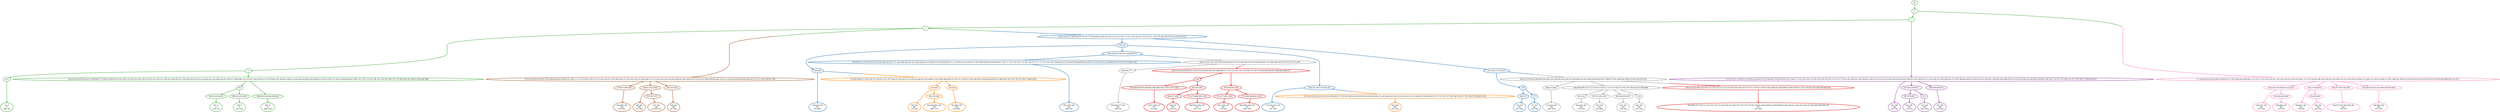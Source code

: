 digraph T {
	{
		rank=same
		94 [penwidth=3,colorscheme=set19,color=3,label="10_P\nP\n38% 0%"]
		90 [penwidth=3,colorscheme=set19,color=3,label="931_P\nP\n14% 0%"]
		88 [penwidth=3,colorscheme=set19,color=3,label="936_P\nP\n0% 57%"]
		86 [penwidth=3,colorscheme=set19,color=3,label="944_P\nP\n48% 43%"]
		83 [penwidth=3,colorscheme=set19,color=2,label="240;248_M1\nM1\n0% 69%"]
		80 [penwidth=3,colorscheme=set19,color=2,label="992;1003_M1\nM1\n84% 0%"]
		78 [penwidth=3,colorscheme=set19,color=2,label="278;284;291_M1\nM1\n0% 16%"]
		74 [penwidth=3,colorscheme=set19,color=2,label="274_M1\nM1\n0% 14%"]
		72 [penwidth=3,colorscheme=set19,color=2,label="277_M1\nM1\n16% 0%"]
		70 [penwidth=3,colorscheme=set19,color=8,label="622;633_M2\nM2\n0% 12%"]
		68 [penwidth=3,colorscheme=set19,color=8,label="680;688_M2\nM2\n12% 0%"]
		66 [penwidth=3,colorscheme=set19,color=8,label="608;621_M2\nM2\n13% 0%"]
		64 [penwidth=3,colorscheme=set19,color=8,label="661_M2\nM2\n0% 65%"]
		62 [penwidth=3,colorscheme=set19,color=8,label="548;557;567;582;590_M2\nM2\n75% 0%"]
		60 [penwidth=3,colorscheme=set19,color=8,label="687;693_M2\nM2\n0% 23%"]
		58 [penwidth=3,colorscheme=set19,color=9,label="550;560;577_M3\nM3\n30% 0%"]
		56 [penwidth=3,colorscheme=set19,color=9,label="613;626_M3\nM3\n42% 38%"]
		53 [penwidth=3,colorscheme=set19,color=9,label="901;916_M3\nM3\n13% 0%"]
		51 [penwidth=3,colorscheme=set19,color=9,label="927_M3\nM3\n0% 49%"]
		49 [penwidth=3,colorscheme=set19,color=9,label="937_M3\nM3\n15% 0%"]
		47 [penwidth=3,colorscheme=set19,color=9,label="933_M3\nM3\n0% 13%"]
		45 [penwidth=3,colorscheme=set19,color=7,label="683;690_M4\nM4\n0% 49%"]
		43 [penwidth=3,colorscheme=set19,color=7,label="646_M4\nM4\n0% 19%"]
		41 [penwidth=3,colorscheme=set19,color=7,label="675_M4\nM4\n1e+02% 0%"]
		39 [penwidth=3,colorscheme=set19,color=7,label="656_M4\nM4\n0% 32%"]
		37 [penwidth=3,colorscheme=set19,color=5,label="830_M5\nM5\n72% 0%"]
		35 [penwidth=3,colorscheme=set19,color=5,label="841;853;862_M5\nM5\n28% 17%"]
		33 [penwidth=3,colorscheme=set19,color=5,label="822;829_M5\nM5\n0% 68%"]
		32 [penwidth=3,colorscheme=set19,color=5,label="833_M5\nM5\n0% 15%"]
		31 [penwidth=3,colorscheme=set19,color=4,label="831_M6\nM6\n0% 15%"]
		28 [penwidth=3,colorscheme=set19,color=4,label="891_M6\nM6\n15% 0%"]
		26 [penwidth=3,colorscheme=set19,color=4,label="873_M6\nM6\n85% 65%"]
		24 [penwidth=3,colorscheme=set19,color=4,label="872_M6\nM6\n0% 20%"]
		21 [penwidth=3,colorscheme=set19,color=1,label="1007;1009_M7\nM7\n0% 24%"]
		18 [penwidth=3,colorscheme=set19,color=1,label="986_M7\nM7\n55% 0%"]
		16 [penwidth=3,colorscheme=set19,color=1,label="988;995;1000_M7\nM7\n0% 11%"]
		13 [penwidth=3,colorscheme=set19,color=1,label="981;1004_M7\nM7\n17% 0%"]
		11 [penwidth=3,colorscheme=set19,color=1,label="994;999;1006_M7\nM7\n28% 34%"]
		10 [penwidth=3,colorscheme=set19,color=1,label="645;696;703;709;713;720;725;732;734;739;746;754;760;764;770;775;779;791;796;813;825;846;851;859;869;875;897;900;911;941;947;952;955;960;965;980;993_M7\nM7\n0% 30%"]
	}
	100 [penwidth=3,colorscheme=set19,color=3,label="GL"]
	99 [penwidth=3,colorscheme=set19,color=3,label="0"]
	98 [penwidth=3,colorscheme=set19,color=3,label="1"]
	97 [penwidth=3,colorscheme=set19,color=3,label="2"]
	96 [penwidth=3,colorscheme=set19,color=3,label="4"]
	95 [penwidth=3,colorscheme=set19,color=3,label="6;10"]
	93 [penwidth=3,colorscheme=set19,color=3,label="9;22;25;28;35;39;42;44;51;59;65;69;71;75;85;87;89;95;103;105;109;112;120;123;128;130;134;142;143;146;151;158;161;166;180;187;195;198;203;205;212;219;228;241;243;249;254;257;263;272;280;298;312;318;327;334;358;361;374;378;382;387;395;401;408;413;420;426;442;464;476;489;497;518;525;545;572;587;619;638;648;671;691;701;705;714;722;736;741;756;761;766;772;776;780;784;793;799;811;850;887;888"]
	92 [penwidth=3,colorscheme=set19,color=3,label="892"]
	91 [penwidth=3,colorscheme=set19,color=3,label="904;914;924;931"]
	89 [penwidth=3,colorscheme=set19,color=3,label="909;923;930;936"]
	87 [penwidth=3,colorscheme=set19,color=3,label="899;908;918;929;939;944"]
	85 [penwidth=3,colorscheme=set19,color=2,label="226;232"]
	84 [penwidth=3,colorscheme=set19,color=2,label="240;248"]
	82 [penwidth=3,colorscheme=set19,color=2,label="242;247;252;256;261;266;269;275"]
	81 [penwidth=3,colorscheme=set19,color=2,label="279;295;311;316;322;325;332;342;346;363;367;371;380;384;394;407;417;429;436;441;459;468;474;478;494;506;511;519;529;536;554;564;573;580;589;598;620;630;640;697;708;717;723;726;730;733;742;748;751;757;777;781;785;789;794;805;812;832;844;858;868;880;893;905;915;919;932;951;959;964;970;974;975;979;992;1003"]
	79 [penwidth=3,colorscheme=set19,color=2,label="246;251;260;278;284;291"]
	77 [penwidth=3,colorscheme=set19,color=2,label="231;235;237;239;255"]
	76 [penwidth=3,colorscheme=set19,color=2,label="259"]
	75 [penwidth=3,colorscheme=set19,color=2,label="268;274"]
	73 [penwidth=3,colorscheme=set19,color=2,label="277"]
	71 [penwidth=3,colorscheme=set19,color=8,label="526;530;543;568;591;622;633"]
	69 [penwidth=3,colorscheme=set19,color=8,label="651;662;680;688"]
	67 [penwidth=3,colorscheme=set19,color=8,label="542;575;608;621"]
	65 [penwidth=3,colorscheme=set19,color=8,label="632;650;661"]
	63 [penwidth=3,colorscheme=set19,color=8,label="548;557;567;582;590"]
	61 [penwidth=3,colorscheme=set19,color=8,label="556;566;581;631;641;660;679;687;693"]
	59 [penwidth=3,colorscheme=set19,color=9,label="550;560;577"]
	57 [penwidth=3,colorscheme=set19,color=9,label="584;613;626"]
	55 [penwidth=3,colorscheme=set19,color=9,label="666;695;699;702;712;719;724;728;731;753;763;769;774;783;787;790;801;807;895;896"]
	54 [penwidth=3,colorscheme=set19,color=9,label="901;916"]
	52 [penwidth=3,colorscheme=set19,color=9,label="907;913;922;927"]
	50 [penwidth=3,colorscheme=set19,color=9,label="920;926;934;937"]
	48 [penwidth=3,colorscheme=set19,color=9,label="933"]
	46 [penwidth=3,colorscheme=set19,color=7,label="578;617;683;690"]
	44 [penwidth=3,colorscheme=set19,color=7,label="596;615;627;646"]
	42 [penwidth=3,colorscheme=set19,color=7,label="657;667;675"]
	40 [penwidth=3,colorscheme=set19,color=7,label="602;614;656"]
	38 [penwidth=3,colorscheme=set19,color=5,label="818;830"]
	36 [penwidth=3,colorscheme=set19,color=5,label="841;853;862"]
	34 [penwidth=3,colorscheme=set19,color=5,label="822;829"]
	30 [penwidth=3,colorscheme=set19,color=4,label="837;843;849;857"]
	29 [penwidth=3,colorscheme=set19,color=4,label="867;879;891"]
	27 [penwidth=3,colorscheme=set19,color=4,label="873"]
	25 [penwidth=3,colorscheme=set19,color=4,label="848;856;866;872"]
	23 [penwidth=3,colorscheme=set19,color=1,label="928"]
	22 [penwidth=3,colorscheme=set19,color=1,label="938;948;950;954;969;983;990;998;1002;1005;1007;1009"]
	20 [penwidth=3,colorscheme=set19,color=1,label="943;953;957"]
	19 [penwidth=3,colorscheme=set19,color=1,label="962;973;986"]
	17 [penwidth=3,colorscheme=set19,color=1,label="972;978;988;995;1000"]
	15 [penwidth=3,colorscheme=set19,color=1,label="942;956;961;966"]
	14 [penwidth=3,colorscheme=set19,color=1,label="971;977;981;1004"]
	12 [penwidth=3,colorscheme=set19,color=1,label="976;984;994;999;1006"]
	9 [penwidth=3,colorscheme=set19,color=1,label="594;612;645;696;703;709;713;720;725;732;734;739;746;754;760;764;770;775;779;791;796;813;825;846;851;859;869;875;897;900;911;941;947;952;955;960;965;980;993"]
	8 [penwidth=3,colorscheme=set19,color=1,label="559;576;583;593;600;611;625;635;644;654;665;681;694;698;711;718;727;745;750;759;768;773;786;795;800;806;845;874;889;894;906;917"]
	7 [penwidth=3,colorscheme=set19,color=5,label="270;293;296;317;326;330;337;343;347;351;357;368;372;385;391;411;418;430;446;451;455;469;473;475;482;486;495;501;507;517;520;537;540;546;565;574;606;639;658;672;686;692;706;716;738;752;762;778;803;810"]
	6 [penwidth=3,colorscheme=set19,color=5,label="315;320;324;329;331;340;355;366;369;377;397;403;406;416;428;440;445;449;454;461;471;481;492;505;509;516;534;541;547;555;588;607;649;659;678;707;715;729;737;744;749;758;767;782;788;797;808;815;833"]
	5 [penwidth=3,colorscheme=set19,color=9,label="265;273;276;283;289;300;304;308;319;336;344;354;359;376;393;396;415;427;434;439;448;453;457;460;477;491;499;504;508;515;522;533;535;553"]
	4 [penwidth=3,colorscheme=set19,color=9,label="292;310;321;341;345;350;356;360;362;370;379;390;400;435;450;458;462;467;472;485;488;493;500;510;527;531;538"]
	3 [penwidth=3,colorscheme=set19,color=4,label="3;5;7;12;15;17;20;23;27;32;36;41;43;49;53;55;57;64;66;73;81;83;93;97;101;106;117;122;124;126;135;140;152;156;162;167;170;173;177;181;184;188;191;196;199;202;206;210;213;215;216;220;229;236;244;250;258;281;287;299;307;313;323;328;335;339;348;365;375;383;388;404;409;414;423;432;437;443;447;456;465;484;498;503;514;524;532;544;552;563;605;629;685;700;704;710;721;735;740;743;747;755;765;771;804;824;831"]
	2 [penwidth=3,colorscheme=set19,color=7,label="8;13;16;19;24;34;38;47;50;54;58;68;80;91;94;98;102;108;111;115;119;125;129;132;137;149;154;157;159;164;168;175;182;185;193;197;200;208;211;217;221;223;230;234;245;264;267;282;294;303;314;349;353;389;399;402;405;410;421;424;433;438;444;466;480;483;513;521;528;539;551;562"]
	1 [penwidth=3,colorscheme=set19,color=8,label="11;14;26;29;31;40;45;48;52;56;61;63;72;76;78;86;88;92;96;99;113;116;121;133;138;139;141;145;148;150;155;160;165;169;172;176;179;183;186;190;194;201;204;209;225;227;233;238;253;262;271;286;333;338;352;364;373;381;386;392;398;412;419;422;425;431;452;463;470;479;487;490;496;502;512;523"]
	0 [penwidth=3,colorscheme=set19,color=2,label="18;21;30;33;37;46;60;62;67;70;74;77;79;82;84;90;100;104;107;110;114;118;127;131;136;144;147;153;163;171;174;178;189;192;207;214;218;222;224"]
	100 -> 99 [penwidth=3,colorscheme=set19,color=3]
	99 -> 98 [penwidth=3,colorscheme=set19,color=3]
	99 -> 1 [penwidth=3,colorscheme=set19,color="3;0.5:8"]
	98 -> 97 [penwidth=3,colorscheme=set19,color=3]
	98 -> 3 [penwidth=3,colorscheme=set19,color="3;0.5:4"]
	97 -> 96 [penwidth=3,colorscheme=set19,color=3]
	97 -> 2 [penwidth=3,colorscheme=set19,color="3;0.5:7"]
	97 -> 0 [penwidth=3,colorscheme=set19,color="3;0.5:2"]
	96 -> 93 [penwidth=3,colorscheme=set19,color=3]
	96 -> 95 [penwidth=3,colorscheme=set19,color=3]
	95 -> 94 [penwidth=3,colorscheme=set19,color=3]
	93 -> 92 [penwidth=3,colorscheme=set19,color=3]
	93 -> 87 [penwidth=3,colorscheme=set19,color=3]
	92 -> 89 [penwidth=3,colorscheme=set19,color=3]
	92 -> 91 [penwidth=3,colorscheme=set19,color=3]
	91 -> 90 [penwidth=3,colorscheme=set19,color=3]
	89 -> 88 [penwidth=3,colorscheme=set19,color=3]
	87 -> 86 [penwidth=3,colorscheme=set19,color=3]
	85 -> 84 [penwidth=3,colorscheme=set19,color=2]
	85 -> 79 [penwidth=3,colorscheme=set19,color=2]
	85 -> 82 [penwidth=3,colorscheme=set19,color=2]
	84 -> 83 [penwidth=3,colorscheme=set19,color=2]
	84 -> 7 [penwidth=3,colorscheme=set19,color="2;0.5:5"]
	82 -> 81 [penwidth=3,colorscheme=set19,color=2]
	82 -> 4 [penwidth=3,colorscheme=set19,color="2;0.5:9"]
	81 -> 80 [penwidth=3,colorscheme=set19,color=2]
	79 -> 78 [penwidth=3,colorscheme=set19,color=2]
	79 -> 6 [penwidth=3,colorscheme=set19,color="2;0.5:5"]
	77 -> 76 [penwidth=3,colorscheme=set19,color=2]
	77 -> 5 [penwidth=3,colorscheme=set19,color="2;0.5:9"]
	76 -> 73 [penwidth=3,colorscheme=set19,color=2]
	76 -> 75 [penwidth=3,colorscheme=set19,color=2]
	75 -> 74 [penwidth=3,colorscheme=set19,color=2]
	73 -> 72 [penwidth=3,colorscheme=set19,color=2]
	71 -> 70 [penwidth=3,colorscheme=set19,color=8]
	71 -> 69 [penwidth=3,colorscheme=set19,color=8]
	69 -> 68 [penwidth=3,colorscheme=set19,color=8]
	67 -> 66 [penwidth=3,colorscheme=set19,color=8]
	67 -> 65 [penwidth=3,colorscheme=set19,color=8]
	65 -> 64 [penwidth=3,colorscheme=set19,color=8]
	63 -> 62 [penwidth=3,colorscheme=set19,color=8]
	61 -> 60 [penwidth=3,colorscheme=set19,color=8]
	59 -> 58 [penwidth=3,colorscheme=set19,color=9]
	57 -> 56 [penwidth=3,colorscheme=set19,color=9]
	55 -> 54 [penwidth=3,colorscheme=set19,color=9]
	55 -> 48 [penwidth=3,colorscheme=set19,color=9]
	55 -> 50 [penwidth=3,colorscheme=set19,color=9]
	55 -> 52 [penwidth=3,colorscheme=set19,color=9]
	54 -> 53 [penwidth=3,colorscheme=set19,color=9]
	52 -> 51 [penwidth=3,colorscheme=set19,color=9]
	50 -> 49 [penwidth=3,colorscheme=set19,color=9]
	48 -> 47 [penwidth=3,colorscheme=set19,color=9]
	46 -> 45 [penwidth=3,colorscheme=set19,color=7]
	44 -> 43 [penwidth=3,colorscheme=set19,color=7]
	44 -> 42 [penwidth=3,colorscheme=set19,color=7]
	42 -> 41 [penwidth=3,colorscheme=set19,color=7]
	40 -> 39 [penwidth=3,colorscheme=set19,color=7]
	38 -> 37 [penwidth=3,colorscheme=set19,color=5]
	38 -> 36 [penwidth=3,colorscheme=set19,color=5]
	36 -> 35 [penwidth=3,colorscheme=set19,color=5]
	34 -> 33 [penwidth=3,colorscheme=set19,color=5]
	30 -> 27 [penwidth=3,colorscheme=set19,color=4]
	30 -> 29 [penwidth=3,colorscheme=set19,color=4]
	29 -> 28 [penwidth=3,colorscheme=set19,color=4]
	27 -> 26 [penwidth=3,colorscheme=set19,color=4]
	25 -> 24 [penwidth=3,colorscheme=set19,color=4]
	23 -> 20 [penwidth=3,colorscheme=set19,color=1]
	23 -> 22 [penwidth=3,colorscheme=set19,color=1]
	22 -> 21 [penwidth=3,colorscheme=set19,color=1]
	20 -> 17 [penwidth=3,colorscheme=set19,color=1]
	20 -> 19 [penwidth=3,colorscheme=set19,color=1]
	19 -> 18 [penwidth=3,colorscheme=set19,color=1]
	17 -> 16 [penwidth=3,colorscheme=set19,color=1]
	15 -> 12 [penwidth=3,colorscheme=set19,color=1]
	15 -> 14 [penwidth=3,colorscheme=set19,color=1]
	14 -> 13 [penwidth=3,colorscheme=set19,color=1]
	12 -> 11 [penwidth=3,colorscheme=set19,color=1]
	9 -> 10 [penwidth=3,colorscheme=set19,color=1]
	8 -> 23 [penwidth=3,colorscheme=set19,color=1]
	8 -> 15 [penwidth=3,colorscheme=set19,color=1]
	7 -> 38 [penwidth=3,colorscheme=set19,color=5]
	7 -> 34 [penwidth=3,colorscheme=set19,color=5]
	6 -> 32 [penwidth=3,colorscheme=set19,color=5]
	5 -> 57 [penwidth=3,colorscheme=set19,color=9]
	5 -> 55 [penwidth=3,colorscheme=set19,color=9]
	5 -> 9 [penwidth=3,colorscheme=set19,color="9;0.5:1"]
	4 -> 59 [penwidth=3,colorscheme=set19,color=9]
	4 -> 8 [penwidth=3,colorscheme=set19,color="9;0.5:1"]
	3 -> 31 [penwidth=3,colorscheme=set19,color=4]
	3 -> 30 [penwidth=3,colorscheme=set19,color=4]
	3 -> 25 [penwidth=3,colorscheme=set19,color=4]
	2 -> 46 [penwidth=3,colorscheme=set19,color=7]
	2 -> 44 [penwidth=3,colorscheme=set19,color=7]
	2 -> 40 [penwidth=3,colorscheme=set19,color=7]
	1 -> 71 [penwidth=3,colorscheme=set19,color=8]
	1 -> 67 [penwidth=3,colorscheme=set19,color=8]
	1 -> 63 [penwidth=3,colorscheme=set19,color=8]
	1 -> 61 [penwidth=3,colorscheme=set19,color=8]
	0 -> 85 [penwidth=3,colorscheme=set19,color=2]
	0 -> 77 [penwidth=3,colorscheme=set19,color=2]
}
